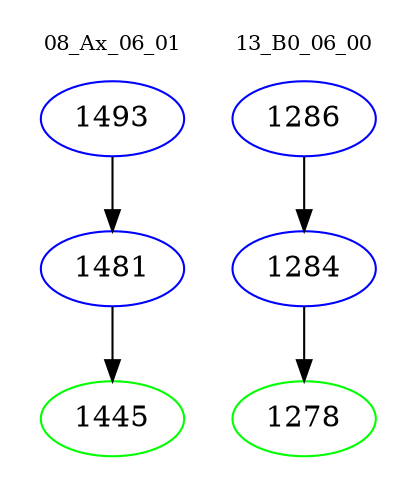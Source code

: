 digraph{
subgraph cluster_0 {
color = white
label = "08_Ax_06_01";
fontsize=10;
T0_1493 [label="1493", color="blue"]
T0_1493 -> T0_1481 [color="black"]
T0_1481 [label="1481", color="blue"]
T0_1481 -> T0_1445 [color="black"]
T0_1445 [label="1445", color="green"]
}
subgraph cluster_1 {
color = white
label = "13_B0_06_00";
fontsize=10;
T1_1286 [label="1286", color="blue"]
T1_1286 -> T1_1284 [color="black"]
T1_1284 [label="1284", color="blue"]
T1_1284 -> T1_1278 [color="black"]
T1_1278 [label="1278", color="green"]
}
}

